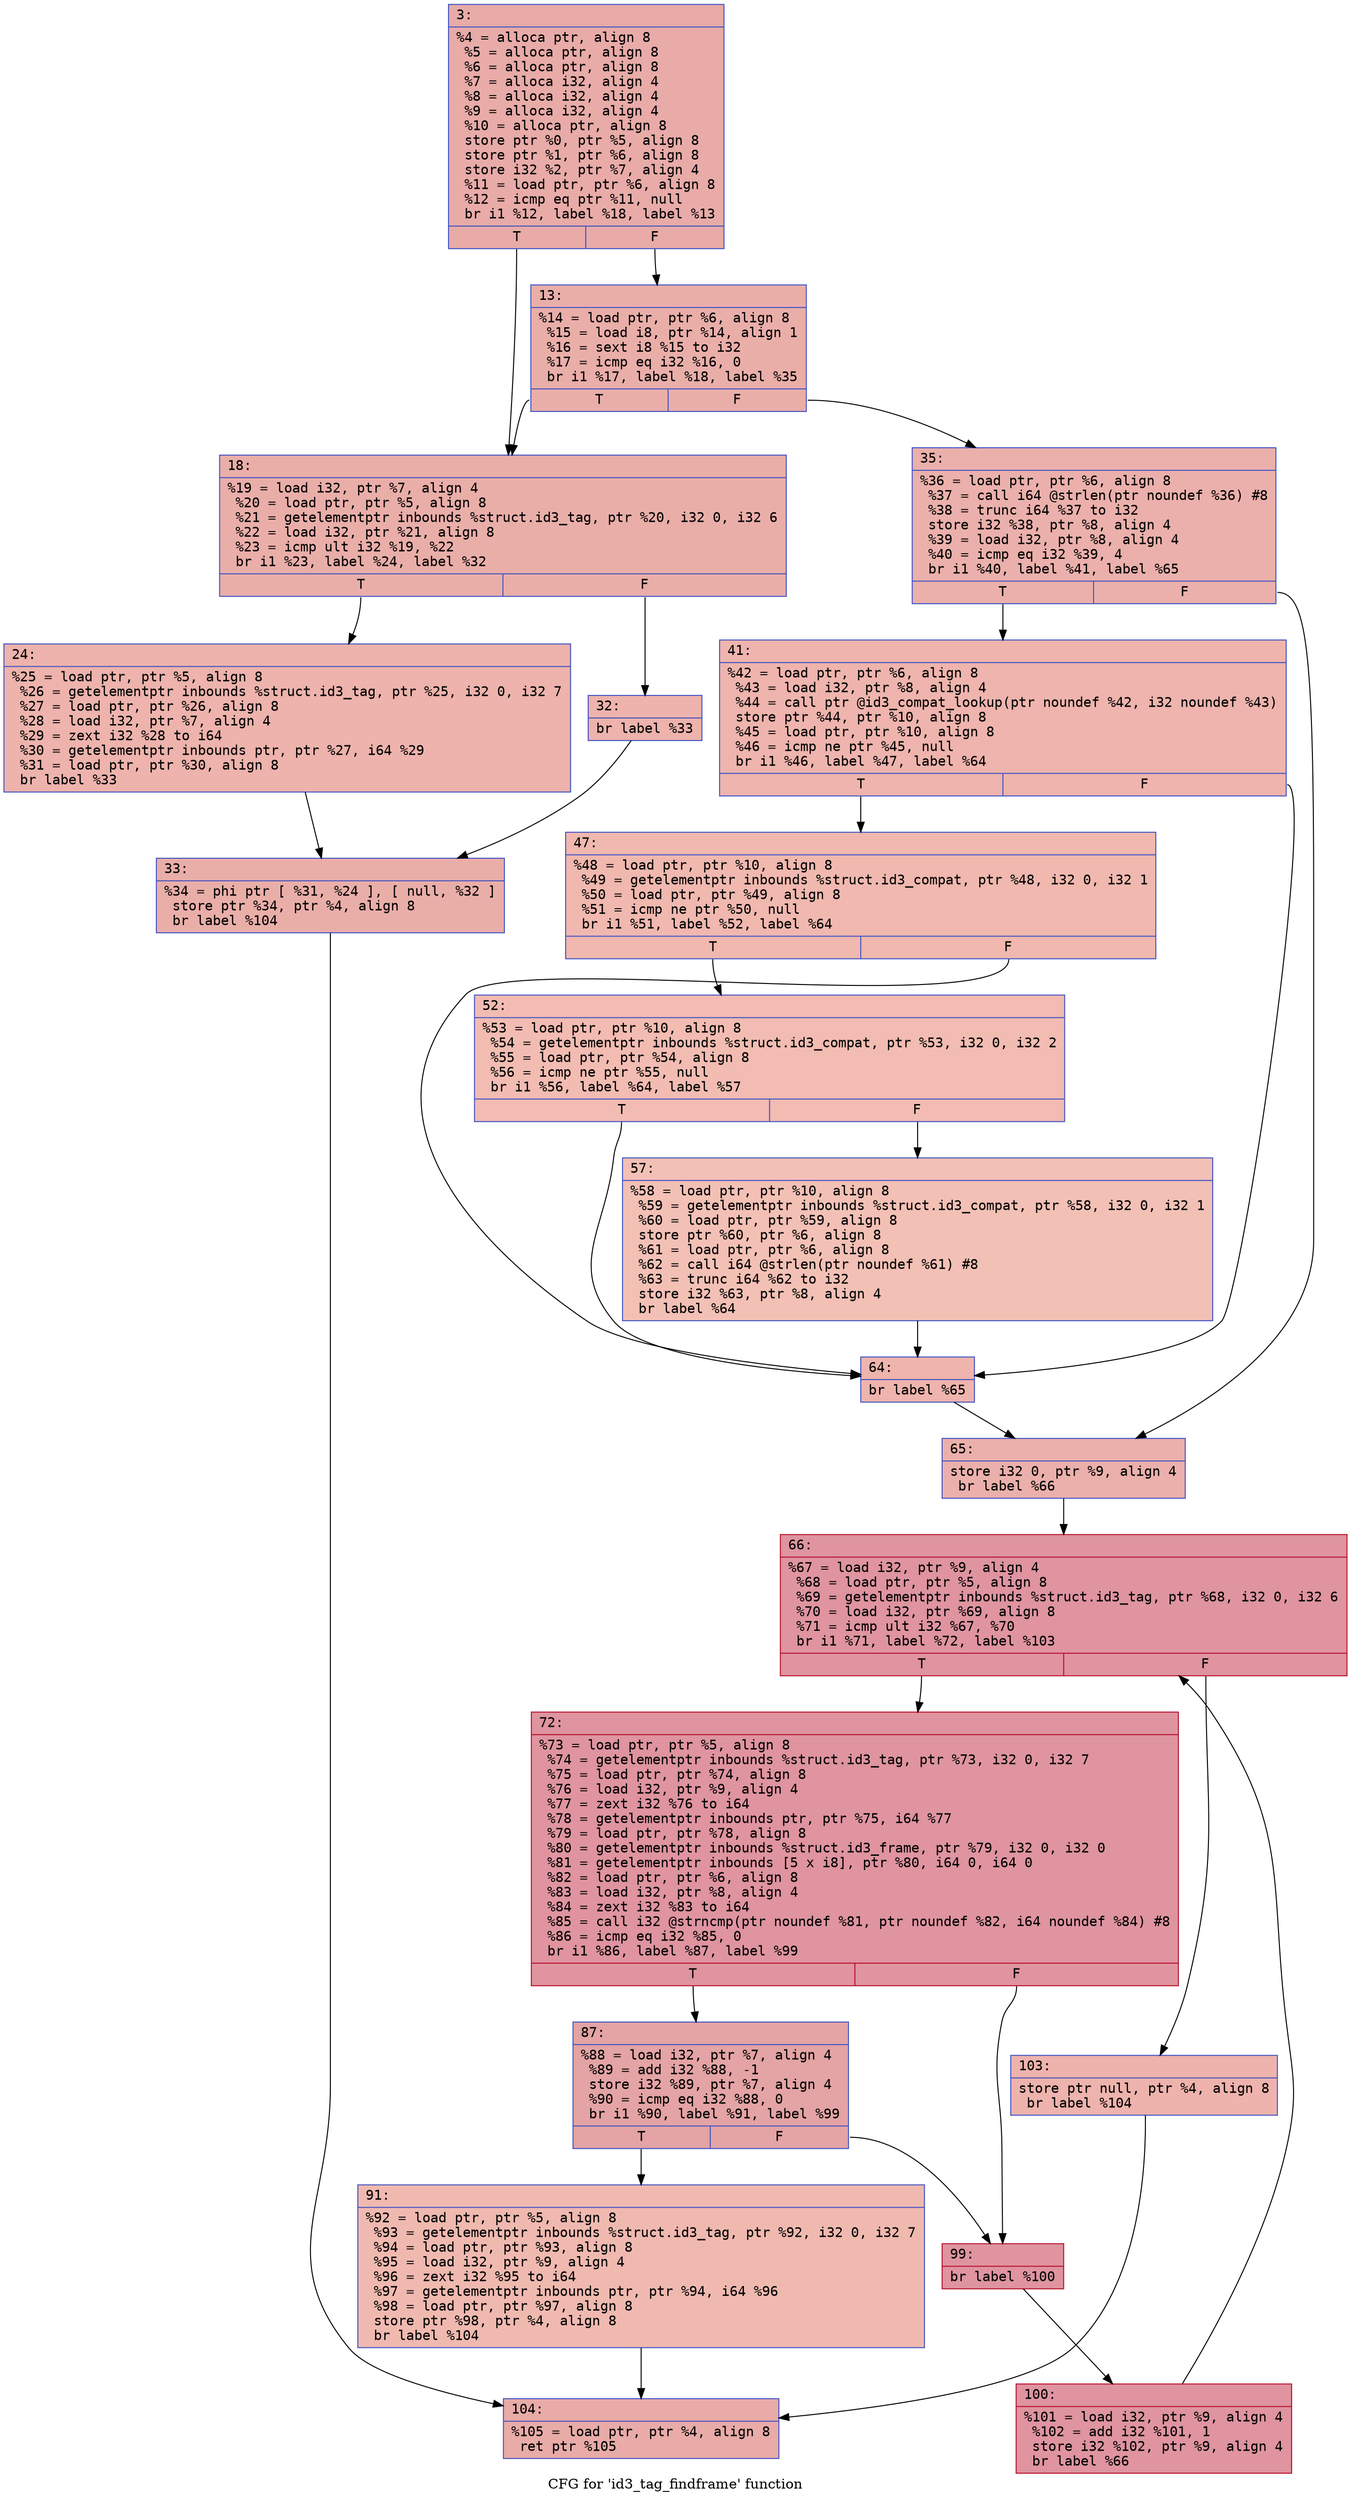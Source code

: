 digraph "CFG for 'id3_tag_findframe' function" {
	label="CFG for 'id3_tag_findframe' function";

	Node0x6000014932f0 [shape=record,color="#3d50c3ff", style=filled, fillcolor="#cc403a70" fontname="Courier",label="{3:\l|  %4 = alloca ptr, align 8\l  %5 = alloca ptr, align 8\l  %6 = alloca ptr, align 8\l  %7 = alloca i32, align 4\l  %8 = alloca i32, align 4\l  %9 = alloca i32, align 4\l  %10 = alloca ptr, align 8\l  store ptr %0, ptr %5, align 8\l  store ptr %1, ptr %6, align 8\l  store i32 %2, ptr %7, align 4\l  %11 = load ptr, ptr %6, align 8\l  %12 = icmp eq ptr %11, null\l  br i1 %12, label %18, label %13\l|{<s0>T|<s1>F}}"];
	Node0x6000014932f0:s0 -> Node0x600001493390[tooltip="3 -> 18\nProbability 37.50%" ];
	Node0x6000014932f0:s1 -> Node0x600001493340[tooltip="3 -> 13\nProbability 62.50%" ];
	Node0x600001493340 [shape=record,color="#3d50c3ff", style=filled, fillcolor="#d0473d70" fontname="Courier",label="{13:\l|  %14 = load ptr, ptr %6, align 8\l  %15 = load i8, ptr %14, align 1\l  %16 = sext i8 %15 to i32\l  %17 = icmp eq i32 %16, 0\l  br i1 %17, label %18, label %35\l|{<s0>T|<s1>F}}"];
	Node0x600001493340:s0 -> Node0x600001493390[tooltip="13 -> 18\nProbability 37.50%" ];
	Node0x600001493340:s1 -> Node0x6000014934d0[tooltip="13 -> 35\nProbability 62.50%" ];
	Node0x600001493390 [shape=record,color="#3d50c3ff", style=filled, fillcolor="#d0473d70" fontname="Courier",label="{18:\l|  %19 = load i32, ptr %7, align 4\l  %20 = load ptr, ptr %5, align 8\l  %21 = getelementptr inbounds %struct.id3_tag, ptr %20, i32 0, i32 6\l  %22 = load i32, ptr %21, align 8\l  %23 = icmp ult i32 %19, %22\l  br i1 %23, label %24, label %32\l|{<s0>T|<s1>F}}"];
	Node0x600001493390:s0 -> Node0x6000014933e0[tooltip="18 -> 24\nProbability 50.00%" ];
	Node0x600001493390:s1 -> Node0x600001493430[tooltip="18 -> 32\nProbability 50.00%" ];
	Node0x6000014933e0 [shape=record,color="#3d50c3ff", style=filled, fillcolor="#d6524470" fontname="Courier",label="{24:\l|  %25 = load ptr, ptr %5, align 8\l  %26 = getelementptr inbounds %struct.id3_tag, ptr %25, i32 0, i32 7\l  %27 = load ptr, ptr %26, align 8\l  %28 = load i32, ptr %7, align 4\l  %29 = zext i32 %28 to i64\l  %30 = getelementptr inbounds ptr, ptr %27, i64 %29\l  %31 = load ptr, ptr %30, align 8\l  br label %33\l}"];
	Node0x6000014933e0 -> Node0x600001493480[tooltip="24 -> 33\nProbability 100.00%" ];
	Node0x600001493430 [shape=record,color="#3d50c3ff", style=filled, fillcolor="#d6524470" fontname="Courier",label="{32:\l|  br label %33\l}"];
	Node0x600001493430 -> Node0x600001493480[tooltip="32 -> 33\nProbability 100.00%" ];
	Node0x600001493480 [shape=record,color="#3d50c3ff", style=filled, fillcolor="#d0473d70" fontname="Courier",label="{33:\l|  %34 = phi ptr [ %31, %24 ], [ null, %32 ]\l  store ptr %34, ptr %4, align 8\l  br label %104\l}"];
	Node0x600001493480 -> Node0x600001493930[tooltip="33 -> 104\nProbability 100.00%" ];
	Node0x6000014934d0 [shape=record,color="#3d50c3ff", style=filled, fillcolor="#d24b4070" fontname="Courier",label="{35:\l|  %36 = load ptr, ptr %6, align 8\l  %37 = call i64 @strlen(ptr noundef %36) #8\l  %38 = trunc i64 %37 to i32\l  store i32 %38, ptr %8, align 4\l  %39 = load i32, ptr %8, align 4\l  %40 = icmp eq i32 %39, 4\l  br i1 %40, label %41, label %65\l|{<s0>T|<s1>F}}"];
	Node0x6000014934d0:s0 -> Node0x600001493520[tooltip="35 -> 41\nProbability 50.00%" ];
	Node0x6000014934d0:s1 -> Node0x6000014936b0[tooltip="35 -> 65\nProbability 50.00%" ];
	Node0x600001493520 [shape=record,color="#3d50c3ff", style=filled, fillcolor="#d8564670" fontname="Courier",label="{41:\l|  %42 = load ptr, ptr %6, align 8\l  %43 = load i32, ptr %8, align 4\l  %44 = call ptr @id3_compat_lookup(ptr noundef %42, i32 noundef %43)\l  store ptr %44, ptr %10, align 8\l  %45 = load ptr, ptr %10, align 8\l  %46 = icmp ne ptr %45, null\l  br i1 %46, label %47, label %64\l|{<s0>T|<s1>F}}"];
	Node0x600001493520:s0 -> Node0x600001493570[tooltip="41 -> 47\nProbability 62.50%" ];
	Node0x600001493520:s1 -> Node0x600001493660[tooltip="41 -> 64\nProbability 37.50%" ];
	Node0x600001493570 [shape=record,color="#3d50c3ff", style=filled, fillcolor="#dc5d4a70" fontname="Courier",label="{47:\l|  %48 = load ptr, ptr %10, align 8\l  %49 = getelementptr inbounds %struct.id3_compat, ptr %48, i32 0, i32 1\l  %50 = load ptr, ptr %49, align 8\l  %51 = icmp ne ptr %50, null\l  br i1 %51, label %52, label %64\l|{<s0>T|<s1>F}}"];
	Node0x600001493570:s0 -> Node0x6000014935c0[tooltip="47 -> 52\nProbability 62.50%" ];
	Node0x600001493570:s1 -> Node0x600001493660[tooltip="47 -> 64\nProbability 37.50%" ];
	Node0x6000014935c0 [shape=record,color="#3d50c3ff", style=filled, fillcolor="#e1675170" fontname="Courier",label="{52:\l|  %53 = load ptr, ptr %10, align 8\l  %54 = getelementptr inbounds %struct.id3_compat, ptr %53, i32 0, i32 2\l  %55 = load ptr, ptr %54, align 8\l  %56 = icmp ne ptr %55, null\l  br i1 %56, label %64, label %57\l|{<s0>T|<s1>F}}"];
	Node0x6000014935c0:s0 -> Node0x600001493660[tooltip="52 -> 64\nProbability 62.50%" ];
	Node0x6000014935c0:s1 -> Node0x600001493610[tooltip="52 -> 57\nProbability 37.50%" ];
	Node0x600001493610 [shape=record,color="#3d50c3ff", style=filled, fillcolor="#e5705870" fontname="Courier",label="{57:\l|  %58 = load ptr, ptr %10, align 8\l  %59 = getelementptr inbounds %struct.id3_compat, ptr %58, i32 0, i32 1\l  %60 = load ptr, ptr %59, align 8\l  store ptr %60, ptr %6, align 8\l  %61 = load ptr, ptr %6, align 8\l  %62 = call i64 @strlen(ptr noundef %61) #8\l  %63 = trunc i64 %62 to i32\l  store i32 %63, ptr %8, align 4\l  br label %64\l}"];
	Node0x600001493610 -> Node0x600001493660[tooltip="57 -> 64\nProbability 100.00%" ];
	Node0x600001493660 [shape=record,color="#3d50c3ff", style=filled, fillcolor="#d8564670" fontname="Courier",label="{64:\l|  br label %65\l}"];
	Node0x600001493660 -> Node0x6000014936b0[tooltip="64 -> 65\nProbability 100.00%" ];
	Node0x6000014936b0 [shape=record,color="#3d50c3ff", style=filled, fillcolor="#d24b4070" fontname="Courier",label="{65:\l|  store i32 0, ptr %9, align 4\l  br label %66\l}"];
	Node0x6000014936b0 -> Node0x600001493700[tooltip="65 -> 66\nProbability 100.00%" ];
	Node0x600001493700 [shape=record,color="#b70d28ff", style=filled, fillcolor="#b70d2870" fontname="Courier",label="{66:\l|  %67 = load i32, ptr %9, align 4\l  %68 = load ptr, ptr %5, align 8\l  %69 = getelementptr inbounds %struct.id3_tag, ptr %68, i32 0, i32 6\l  %70 = load i32, ptr %69, align 8\l  %71 = icmp ult i32 %67, %70\l  br i1 %71, label %72, label %103\l|{<s0>T|<s1>F}}"];
	Node0x600001493700:s0 -> Node0x600001493750[tooltip="66 -> 72\nProbability 96.88%" ];
	Node0x600001493700:s1 -> Node0x6000014938e0[tooltip="66 -> 103\nProbability 3.12%" ];
	Node0x600001493750 [shape=record,color="#b70d28ff", style=filled, fillcolor="#b70d2870" fontname="Courier",label="{72:\l|  %73 = load ptr, ptr %5, align 8\l  %74 = getelementptr inbounds %struct.id3_tag, ptr %73, i32 0, i32 7\l  %75 = load ptr, ptr %74, align 8\l  %76 = load i32, ptr %9, align 4\l  %77 = zext i32 %76 to i64\l  %78 = getelementptr inbounds ptr, ptr %75, i64 %77\l  %79 = load ptr, ptr %78, align 8\l  %80 = getelementptr inbounds %struct.id3_frame, ptr %79, i32 0, i32 0\l  %81 = getelementptr inbounds [5 x i8], ptr %80, i64 0, i64 0\l  %82 = load ptr, ptr %6, align 8\l  %83 = load i32, ptr %8, align 4\l  %84 = zext i32 %83 to i64\l  %85 = call i32 @strncmp(ptr noundef %81, ptr noundef %82, i64 noundef %84) #8\l  %86 = icmp eq i32 %85, 0\l  br i1 %86, label %87, label %99\l|{<s0>T|<s1>F}}"];
	Node0x600001493750:s0 -> Node0x6000014937a0[tooltip="72 -> 87\nProbability 37.50%" ];
	Node0x600001493750:s1 -> Node0x600001493840[tooltip="72 -> 99\nProbability 62.50%" ];
	Node0x6000014937a0 [shape=record,color="#3d50c3ff", style=filled, fillcolor="#c32e3170" fontname="Courier",label="{87:\l|  %88 = load i32, ptr %7, align 4\l  %89 = add i32 %88, -1\l  store i32 %89, ptr %7, align 4\l  %90 = icmp eq i32 %88, 0\l  br i1 %90, label %91, label %99\l|{<s0>T|<s1>F}}"];
	Node0x6000014937a0:s0 -> Node0x6000014937f0[tooltip="87 -> 91\nProbability 3.12%" ];
	Node0x6000014937a0:s1 -> Node0x600001493840[tooltip="87 -> 99\nProbability 96.88%" ];
	Node0x6000014937f0 [shape=record,color="#3d50c3ff", style=filled, fillcolor="#de614d70" fontname="Courier",label="{91:\l|  %92 = load ptr, ptr %5, align 8\l  %93 = getelementptr inbounds %struct.id3_tag, ptr %92, i32 0, i32 7\l  %94 = load ptr, ptr %93, align 8\l  %95 = load i32, ptr %9, align 4\l  %96 = zext i32 %95 to i64\l  %97 = getelementptr inbounds ptr, ptr %94, i64 %96\l  %98 = load ptr, ptr %97, align 8\l  store ptr %98, ptr %4, align 8\l  br label %104\l}"];
	Node0x6000014937f0 -> Node0x600001493930[tooltip="91 -> 104\nProbability 100.00%" ];
	Node0x600001493840 [shape=record,color="#b70d28ff", style=filled, fillcolor="#b70d2870" fontname="Courier",label="{99:\l|  br label %100\l}"];
	Node0x600001493840 -> Node0x600001493890[tooltip="99 -> 100\nProbability 100.00%" ];
	Node0x600001493890 [shape=record,color="#b70d28ff", style=filled, fillcolor="#b70d2870" fontname="Courier",label="{100:\l|  %101 = load i32, ptr %9, align 4\l  %102 = add i32 %101, 1\l  store i32 %102, ptr %9, align 4\l  br label %66\l}"];
	Node0x600001493890 -> Node0x600001493700[tooltip="100 -> 66\nProbability 100.00%" ];
	Node0x6000014938e0 [shape=record,color="#3d50c3ff", style=filled, fillcolor="#d6524470" fontname="Courier",label="{103:\l|  store ptr null, ptr %4, align 8\l  br label %104\l}"];
	Node0x6000014938e0 -> Node0x600001493930[tooltip="103 -> 104\nProbability 100.00%" ];
	Node0x600001493930 [shape=record,color="#3d50c3ff", style=filled, fillcolor="#cc403a70" fontname="Courier",label="{104:\l|  %105 = load ptr, ptr %4, align 8\l  ret ptr %105\l}"];
}

